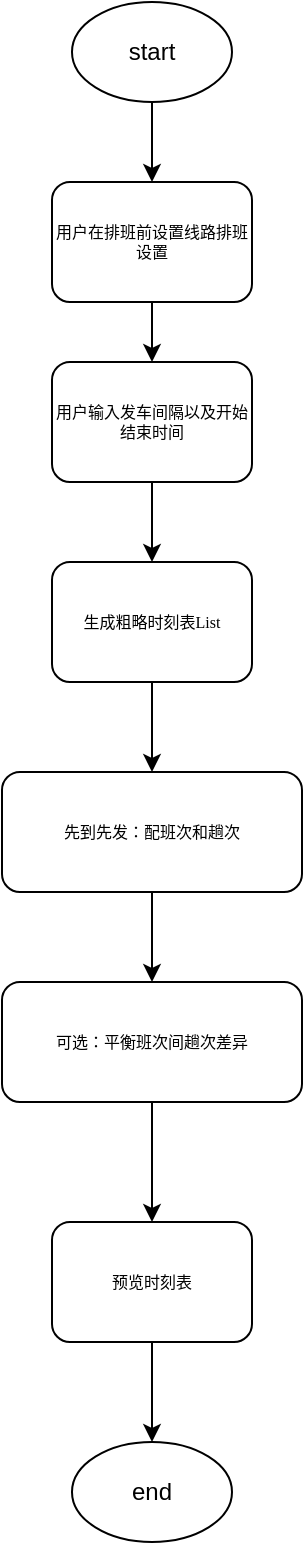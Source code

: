 <mxfile version="20.8.20" type="github">
  <diagram name="Page-1" id="74e2e168-ea6b-b213-b513-2b3c1d86103e">
    <mxGraphModel dx="1434" dy="796" grid="1" gridSize="10" guides="1" tooltips="1" connect="1" arrows="1" fold="1" page="1" pageScale="1" pageWidth="1100" pageHeight="850" background="none" math="0" shadow="0">
      <root>
        <mxCell id="0" />
        <mxCell id="1" parent="0" />
        <mxCell id="b6_RLqLPcu_OV3eUK9mM-3" value="" style="edgeStyle=orthogonalEdgeStyle;rounded=0;orthogonalLoop=1;jettySize=auto;html=1;" parent="1" source="b6_RLqLPcu_OV3eUK9mM-4" target="b6_RLqLPcu_OV3eUK9mM-7" edge="1">
          <mxGeometry relative="1" as="geometry" />
        </mxCell>
        <mxCell id="b6_RLqLPcu_OV3eUK9mM-4" value="start" style="ellipse;whiteSpace=wrap;html=1;" parent="1" vertex="1">
          <mxGeometry x="300" y="40" width="80" height="50" as="geometry" />
        </mxCell>
        <mxCell id="b6_RLqLPcu_OV3eUK9mM-5" value="end" style="ellipse;whiteSpace=wrap;html=1;" parent="1" vertex="1">
          <mxGeometry x="300" y="760" width="80" height="50" as="geometry" />
        </mxCell>
        <mxCell id="b6_RLqLPcu_OV3eUK9mM-6" value="" style="edgeStyle=orthogonalEdgeStyle;rounded=0;orthogonalLoop=1;jettySize=auto;html=1;" parent="1" source="b6_RLqLPcu_OV3eUK9mM-7" target="b6_RLqLPcu_OV3eUK9mM-8" edge="1">
          <mxGeometry relative="1" as="geometry" />
        </mxCell>
        <mxCell id="b6_RLqLPcu_OV3eUK9mM-7" value="用户在排班前设置线路排班设置" style="rounded=1;whiteSpace=wrap;html=1;shadow=0;labelBackgroundColor=none;strokeWidth=1;fontFamily=Verdana;fontSize=8;align=center;" parent="1" vertex="1">
          <mxGeometry x="290" y="130" width="100" height="60" as="geometry" />
        </mxCell>
        <mxCell id="b6_RLqLPcu_OV3eUK9mM-29" value="" style="edgeStyle=orthogonalEdgeStyle;rounded=0;orthogonalLoop=1;jettySize=auto;html=1;" parent="1" source="b6_RLqLPcu_OV3eUK9mM-8" target="b6_RLqLPcu_OV3eUK9mM-11" edge="1">
          <mxGeometry relative="1" as="geometry" />
        </mxCell>
        <mxCell id="b6_RLqLPcu_OV3eUK9mM-8" value="用户输入发车间隔以及开始结束时间" style="rounded=1;whiteSpace=wrap;html=1;shadow=0;labelBackgroundColor=none;strokeWidth=1;fontFamily=Verdana;fontSize=8;align=center;" parent="1" vertex="1">
          <mxGeometry x="290" y="220" width="100" height="60" as="geometry" />
        </mxCell>
        <mxCell id="b6_RLqLPcu_OV3eUK9mM-9" value="" style="edgeStyle=orthogonalEdgeStyle;rounded=0;orthogonalLoop=1;jettySize=auto;html=1;" parent="1" source="b6_RLqLPcu_OV3eUK9mM-10" target="b6_RLqLPcu_OV3eUK9mM-5" edge="1">
          <mxGeometry relative="1" as="geometry" />
        </mxCell>
        <mxCell id="b6_RLqLPcu_OV3eUK9mM-10" value="预览时刻表" style="rounded=1;whiteSpace=wrap;html=1;shadow=0;labelBackgroundColor=none;strokeWidth=1;fontFamily=Verdana;fontSize=8;align=center;" parent="1" vertex="1">
          <mxGeometry x="290" y="650" width="100" height="60" as="geometry" />
        </mxCell>
        <mxCell id="b6_RLqLPcu_OV3eUK9mM-45" value="" style="edgeStyle=orthogonalEdgeStyle;rounded=0;orthogonalLoop=1;jettySize=auto;html=1;" parent="1" source="b6_RLqLPcu_OV3eUK9mM-11" target="b6_RLqLPcu_OV3eUK9mM-44" edge="1">
          <mxGeometry relative="1" as="geometry" />
        </mxCell>
        <mxCell id="b6_RLqLPcu_OV3eUK9mM-11" value="生成粗略时刻表List" style="rounded=1;whiteSpace=wrap;html=1;shadow=0;labelBackgroundColor=none;strokeWidth=1;fontFamily=Verdana;fontSize=8;align=center;" parent="1" vertex="1">
          <mxGeometry x="290" y="320" width="100" height="60" as="geometry" />
        </mxCell>
        <mxCell id="b6_RLqLPcu_OV3eUK9mM-47" value="" style="edgeStyle=orthogonalEdgeStyle;rounded=0;orthogonalLoop=1;jettySize=auto;html=1;" parent="1" source="b6_RLqLPcu_OV3eUK9mM-44" target="b6_RLqLPcu_OV3eUK9mM-46" edge="1">
          <mxGeometry relative="1" as="geometry" />
        </mxCell>
        <mxCell id="b6_RLqLPcu_OV3eUK9mM-44" value="先到先发：配班次和趟次" style="whiteSpace=wrap;html=1;fontSize=8;fontFamily=Verdana;rounded=1;shadow=0;labelBackgroundColor=none;strokeWidth=1;" parent="1" vertex="1">
          <mxGeometry x="265" y="425" width="150" height="60" as="geometry" />
        </mxCell>
        <mxCell id="b6_RLqLPcu_OV3eUK9mM-48" value="" style="edgeStyle=orthogonalEdgeStyle;rounded=0;orthogonalLoop=1;jettySize=auto;html=1;" parent="1" source="b6_RLqLPcu_OV3eUK9mM-46" target="b6_RLqLPcu_OV3eUK9mM-10" edge="1">
          <mxGeometry relative="1" as="geometry" />
        </mxCell>
        <mxCell id="b6_RLqLPcu_OV3eUK9mM-46" value="可选：平衡班次间趟次差异" style="whiteSpace=wrap;html=1;fontSize=8;fontFamily=Verdana;rounded=1;shadow=0;labelBackgroundColor=none;strokeWidth=1;" parent="1" vertex="1">
          <mxGeometry x="265" y="530" width="150" height="60" as="geometry" />
        </mxCell>
      </root>
    </mxGraphModel>
  </diagram>
</mxfile>
